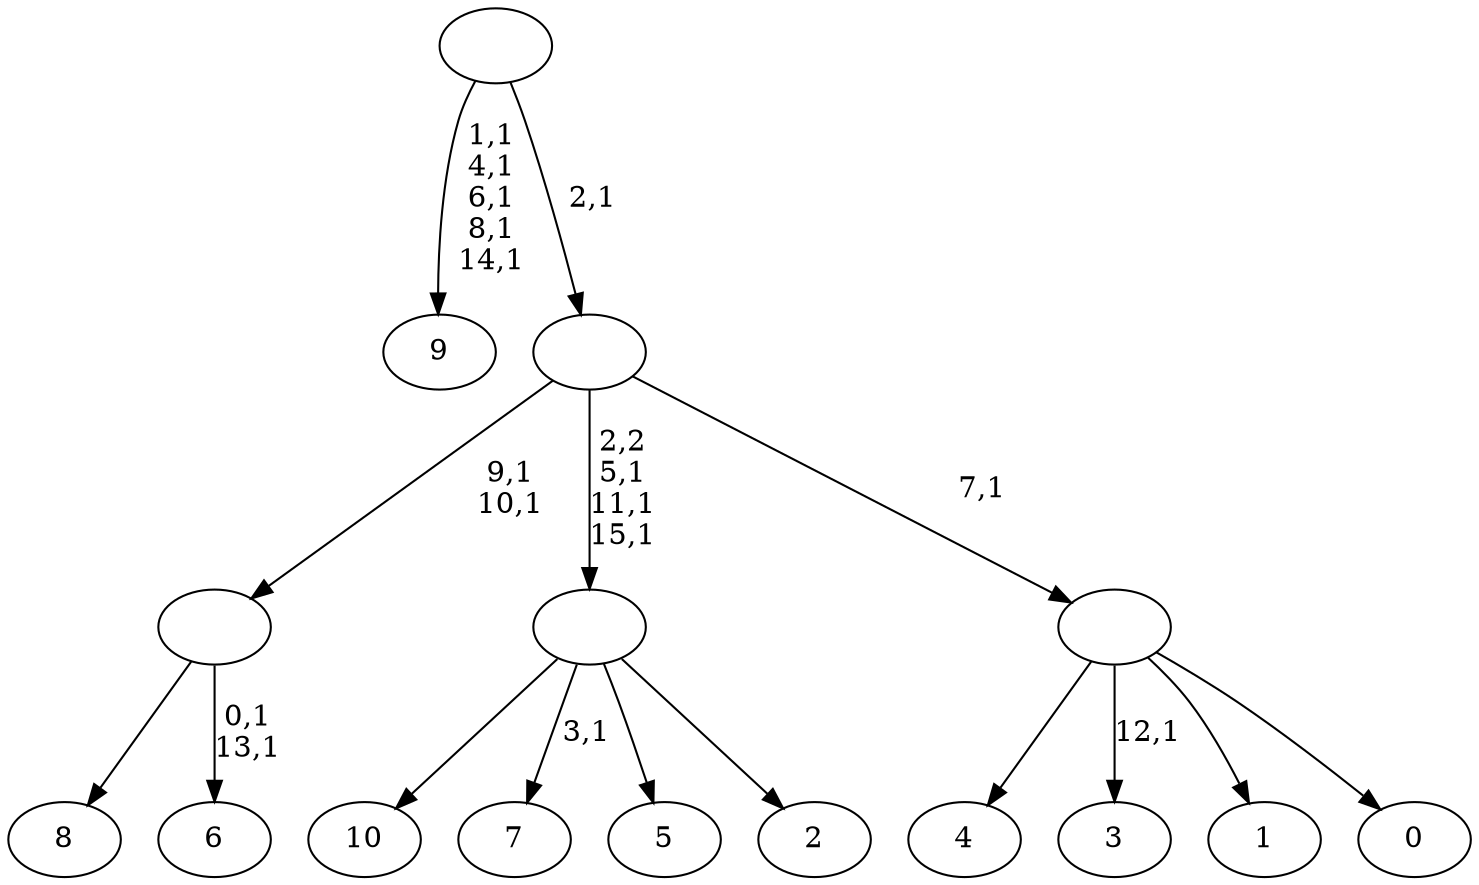 digraph T {
	27 [label="10"]
	26 [label="9"]
	20 [label="8"]
	19 [label="7"]
	17 [label="6"]
	14 [label=""]
	12 [label="5"]
	11 [label="4"]
	10 [label="3"]
	8 [label="2"]
	7 [label=""]
	4 [label="1"]
	3 [label="0"]
	2 [label=""]
	1 [label=""]
	0 [label=""]
	14 -> 17 [label="0,1\n13,1"]
	14 -> 20 [label=""]
	7 -> 19 [label="3,1"]
	7 -> 27 [label=""]
	7 -> 12 [label=""]
	7 -> 8 [label=""]
	2 -> 10 [label="12,1"]
	2 -> 11 [label=""]
	2 -> 4 [label=""]
	2 -> 3 [label=""]
	1 -> 7 [label="2,2\n5,1\n11,1\n15,1"]
	1 -> 14 [label="9,1\n10,1"]
	1 -> 2 [label="7,1"]
	0 -> 26 [label="1,1\n4,1\n6,1\n8,1\n14,1"]
	0 -> 1 [label="2,1"]
}
